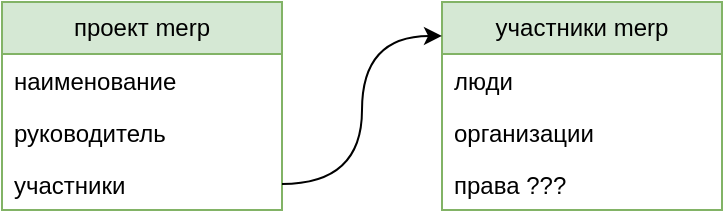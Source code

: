 <mxfile version="28.0.9">
  <diagram name="Страница — 1" id="qY-ceY6YsEqjKeT4OjQo">
    <mxGraphModel dx="706" dy="1591" grid="1" gridSize="10" guides="1" tooltips="1" connect="1" arrows="1" fold="1" page="1" pageScale="1" pageWidth="827" pageHeight="1169" math="0" shadow="0">
      <root>
        <mxCell id="0" />
        <mxCell id="1" parent="0" />
        <mxCell id="eh1QisMZtzwuEmrwzuFO-1" value="проект merp" style="swimlane;fontStyle=0;childLayout=stackLayout;horizontal=1;startSize=26;fillColor=#d5e8d4;horizontalStack=0;resizeParent=1;resizeParentMax=0;resizeLast=0;collapsible=1;marginBottom=0;whiteSpace=wrap;html=1;strokeColor=#82b366;" vertex="1" parent="1">
          <mxGeometry x="40" y="120" width="140" height="104" as="geometry" />
        </mxCell>
        <mxCell id="eh1QisMZtzwuEmrwzuFO-2" value="наименование" style="text;strokeColor=none;fillColor=none;align=left;verticalAlign=top;spacingLeft=4;spacingRight=4;overflow=hidden;rotatable=0;points=[[0,0.5],[1,0.5]];portConstraint=eastwest;whiteSpace=wrap;html=1;" vertex="1" parent="eh1QisMZtzwuEmrwzuFO-1">
          <mxGeometry y="26" width="140" height="26" as="geometry" />
        </mxCell>
        <mxCell id="eh1QisMZtzwuEmrwzuFO-3" value="руководитель" style="text;strokeColor=none;fillColor=none;align=left;verticalAlign=top;spacingLeft=4;spacingRight=4;overflow=hidden;rotatable=0;points=[[0,0.5],[1,0.5]];portConstraint=eastwest;whiteSpace=wrap;html=1;" vertex="1" parent="eh1QisMZtzwuEmrwzuFO-1">
          <mxGeometry y="52" width="140" height="26" as="geometry" />
        </mxCell>
        <mxCell id="eh1QisMZtzwuEmrwzuFO-4" value="&lt;div&gt;участники&lt;/div&gt;&lt;div&gt;&lt;br&gt;&lt;/div&gt;" style="text;strokeColor=none;fillColor=none;align=left;verticalAlign=top;spacingLeft=4;spacingRight=4;overflow=hidden;rotatable=0;points=[[0,0.5],[1,0.5]];portConstraint=eastwest;whiteSpace=wrap;html=1;" vertex="1" parent="eh1QisMZtzwuEmrwzuFO-1">
          <mxGeometry y="78" width="140" height="26" as="geometry" />
        </mxCell>
        <mxCell id="eh1QisMZtzwuEmrwzuFO-5" value="участники merp" style="swimlane;fontStyle=0;childLayout=stackLayout;horizontal=1;startSize=26;fillColor=#d5e8d4;horizontalStack=0;resizeParent=1;resizeParentMax=0;resizeLast=0;collapsible=1;marginBottom=0;whiteSpace=wrap;html=1;strokeColor=#82b366;" vertex="1" parent="1">
          <mxGeometry x="260" y="120" width="140" height="104" as="geometry" />
        </mxCell>
        <mxCell id="eh1QisMZtzwuEmrwzuFO-6" value="люди" style="text;strokeColor=none;fillColor=none;align=left;verticalAlign=top;spacingLeft=4;spacingRight=4;overflow=hidden;rotatable=0;points=[[0,0.5],[1,0.5]];portConstraint=eastwest;whiteSpace=wrap;html=1;" vertex="1" parent="eh1QisMZtzwuEmrwzuFO-5">
          <mxGeometry y="26" width="140" height="26" as="geometry" />
        </mxCell>
        <mxCell id="eh1QisMZtzwuEmrwzuFO-7" value="организации" style="text;strokeColor=none;fillColor=none;align=left;verticalAlign=top;spacingLeft=4;spacingRight=4;overflow=hidden;rotatable=0;points=[[0,0.5],[1,0.5]];portConstraint=eastwest;whiteSpace=wrap;html=1;" vertex="1" parent="eh1QisMZtzwuEmrwzuFO-5">
          <mxGeometry y="52" width="140" height="26" as="geometry" />
        </mxCell>
        <mxCell id="eh1QisMZtzwuEmrwzuFO-8" value="права ???" style="text;strokeColor=none;fillColor=none;align=left;verticalAlign=top;spacingLeft=4;spacingRight=4;overflow=hidden;rotatable=0;points=[[0,0.5],[1,0.5]];portConstraint=eastwest;whiteSpace=wrap;html=1;" vertex="1" parent="eh1QisMZtzwuEmrwzuFO-5">
          <mxGeometry y="78" width="140" height="26" as="geometry" />
        </mxCell>
        <mxCell id="eh1QisMZtzwuEmrwzuFO-9" style="edgeStyle=orthogonalEdgeStyle;rounded=0;orthogonalLoop=1;jettySize=auto;html=1;entryX=0;entryY=0.163;entryDx=0;entryDy=0;entryPerimeter=0;curved=1;" edge="1" parent="1" source="eh1QisMZtzwuEmrwzuFO-4" target="eh1QisMZtzwuEmrwzuFO-5">
          <mxGeometry relative="1" as="geometry" />
        </mxCell>
      </root>
    </mxGraphModel>
  </diagram>
</mxfile>

